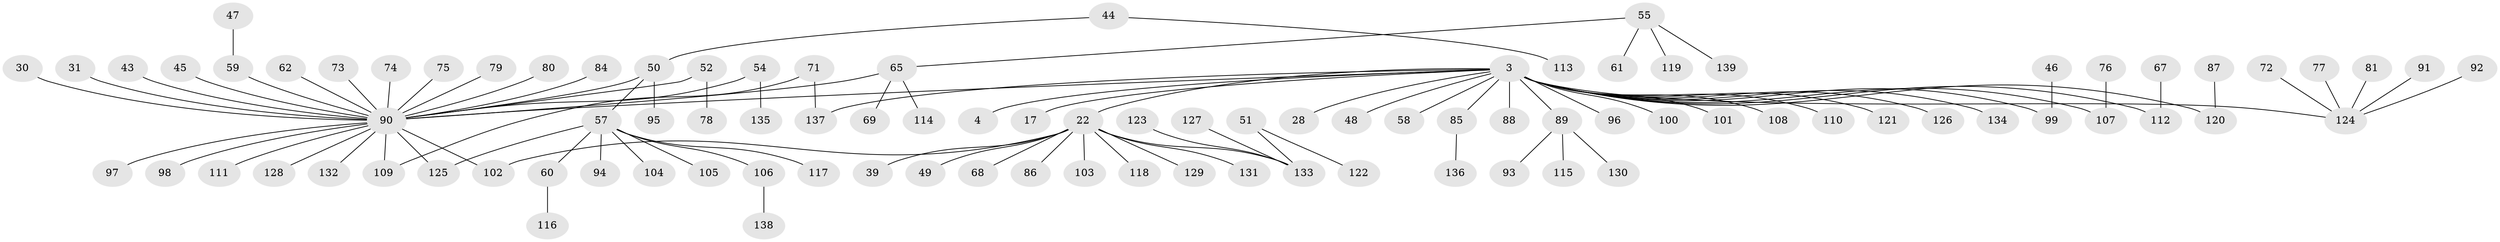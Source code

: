 // original degree distribution, {16: 0.007194244604316547, 6: 0.007194244604316547, 27: 0.007194244604316547, 1: 0.6187050359712231, 2: 0.2014388489208633, 3: 0.07194244604316546, 7: 0.02158273381294964, 5: 0.02158273381294964, 9: 0.007194244604316547, 4: 0.02877697841726619, 8: 0.007194244604316547}
// Generated by graph-tools (version 1.1) at 2025/50/03/04/25 21:50:52]
// undirected, 97 vertices, 99 edges
graph export_dot {
graph [start="1"]
  node [color=gray90,style=filled];
  3;
  4;
  17;
  22 [super="+11"];
  28;
  30 [super="+5"];
  31;
  39;
  43;
  44;
  45;
  46;
  47;
  48;
  49;
  50 [super="+16+27"];
  51;
  52;
  54;
  55;
  57;
  58;
  59 [super="+40"];
  60;
  61;
  62;
  65 [super="+20+21"];
  67;
  68;
  69;
  71;
  72;
  73 [super="+23"];
  74;
  75;
  76;
  77;
  78;
  79;
  80;
  81;
  84;
  85;
  86;
  87;
  88;
  89 [super="+53+56"];
  90 [super="+12+42+82+26"];
  91;
  92;
  93;
  94;
  95;
  96;
  97;
  98;
  99 [super="+15+36"];
  100;
  101;
  102 [super="+83"];
  103;
  104;
  105;
  106;
  107 [super="+6+10+35"];
  108 [super="+34"];
  109;
  110;
  111;
  112 [super="+24+29+66"];
  113;
  114;
  115;
  116;
  117;
  118;
  119;
  120 [super="+64"];
  121;
  122;
  123;
  124 [super="+18"];
  125;
  126;
  127;
  128;
  129;
  130;
  131;
  132;
  133 [super="+32"];
  134;
  135;
  136;
  137 [super="+70"];
  138;
  139;
  3 -- 4;
  3 -- 17;
  3 -- 22 [weight=2];
  3 -- 28;
  3 -- 48;
  3 -- 58;
  3 -- 85;
  3 -- 88;
  3 -- 96;
  3 -- 100;
  3 -- 101;
  3 -- 110;
  3 -- 121;
  3 -- 126;
  3 -- 134;
  3 -- 107;
  3 -- 99;
  3 -- 124;
  3 -- 89;
  3 -- 112;
  3 -- 137;
  3 -- 120;
  3 -- 90 [weight=3];
  3 -- 108;
  22 -- 49;
  22 -- 118;
  22 -- 129;
  22 -- 131;
  22 -- 68;
  22 -- 39;
  22 -- 103;
  22 -- 86;
  22 -- 133;
  22 -- 102;
  30 -- 90 [weight=2];
  31 -- 90;
  43 -- 90;
  44 -- 113;
  44 -- 50;
  45 -- 90;
  46 -- 99;
  47 -- 59;
  50 -- 57;
  50 -- 95;
  50 -- 90;
  51 -- 122;
  51 -- 133;
  52 -- 78;
  52 -- 90;
  54 -- 135;
  54 -- 90;
  55 -- 61;
  55 -- 119;
  55 -- 139;
  55 -- 65;
  57 -- 60;
  57 -- 94;
  57 -- 104;
  57 -- 105;
  57 -- 106;
  57 -- 117;
  57 -- 125;
  59 -- 90;
  60 -- 116;
  62 -- 90;
  65 -- 69;
  65 -- 114;
  65 -- 90;
  67 -- 112;
  71 -- 109;
  71 -- 137;
  72 -- 124;
  73 -- 90;
  74 -- 90;
  75 -- 90;
  76 -- 107;
  77 -- 124;
  79 -- 90;
  80 -- 90;
  81 -- 124;
  84 -- 90;
  85 -- 136;
  87 -- 120;
  89 -- 130;
  89 -- 115;
  89 -- 93;
  90 -- 109;
  90 -- 128;
  90 -- 97;
  90 -- 111;
  90 -- 132;
  90 -- 98;
  90 -- 102;
  90 -- 125;
  91 -- 124;
  92 -- 124;
  106 -- 138;
  123 -- 133;
  127 -- 133;
}
